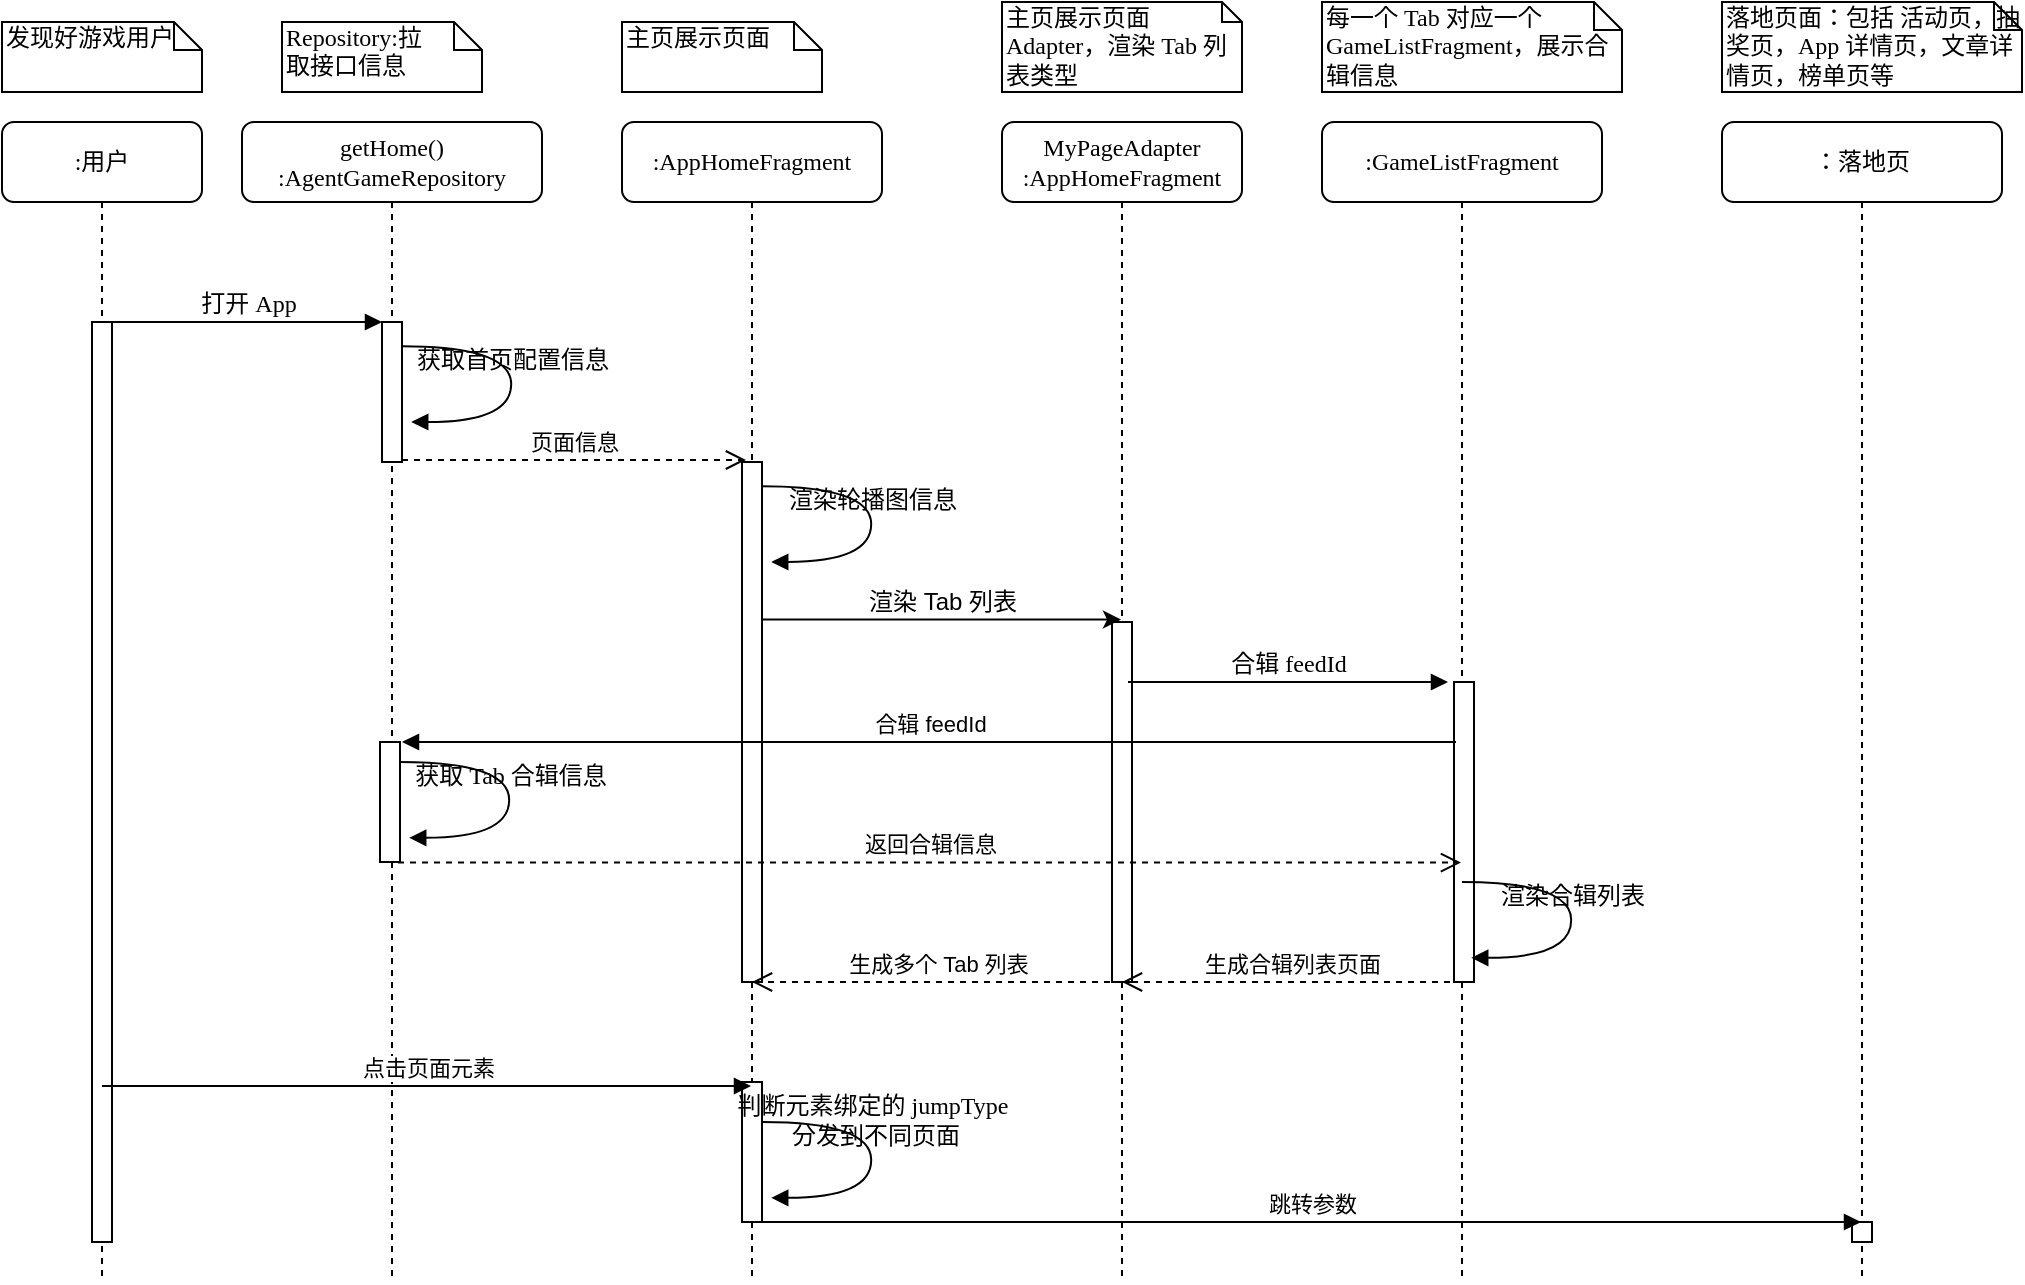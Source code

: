<mxfile version="14.2.7" type="github">
  <diagram name="Page-1" id="13e1069c-82ec-6db2-03f1-153e76fe0fe0">
    <mxGraphModel dx="1422" dy="762" grid="0" gridSize="10" guides="1" tooltips="1" connect="1" arrows="1" fold="1" page="1" pageScale="1" pageWidth="4681" pageHeight="3300" background="#ffffff" math="0" shadow="0">
      <root>
        <mxCell id="0" />
        <mxCell id="1" parent="0" />
        <mxCell id="7baba1c4bc27f4b0-2" value="getHome()&lt;br&gt;:AgentGameRepository" style="shape=umlLifeline;perimeter=lifelinePerimeter;whiteSpace=wrap;html=1;container=1;collapsible=0;recursiveResize=0;outlineConnect=0;rounded=1;shadow=0;comic=0;labelBackgroundColor=none;strokeWidth=1;fontFamily=Verdana;fontSize=12;align=center;" parent="1" vertex="1">
          <mxGeometry x="220" y="80" width="150" height="580" as="geometry" />
        </mxCell>
        <mxCell id="7baba1c4bc27f4b0-10" value="" style="html=1;points=[];perimeter=orthogonalPerimeter;rounded=0;shadow=0;comic=0;labelBackgroundColor=none;strokeWidth=1;fontFamily=Verdana;fontSize=12;align=center;" parent="7baba1c4bc27f4b0-2" vertex="1">
          <mxGeometry x="70" y="100" width="10" height="70" as="geometry" />
        </mxCell>
        <mxCell id="7baba1c4bc27f4b0-7" value=":GameListFragment" style="shape=umlLifeline;perimeter=lifelinePerimeter;whiteSpace=wrap;html=1;container=1;collapsible=0;recursiveResize=0;outlineConnect=0;rounded=1;shadow=0;comic=0;labelBackgroundColor=none;strokeWidth=1;fontFamily=Verdana;fontSize=12;align=center;" parent="1" vertex="1">
          <mxGeometry x="760" y="80" width="140" height="580" as="geometry" />
        </mxCell>
        <mxCell id="0LGsHGUQho07r74BYmYu-15" value="" style="html=1;points=[];perimeter=orthogonalPerimeter;rounded=0;shadow=0;comic=0;labelBackgroundColor=none;strokeWidth=1;fontFamily=Verdana;fontSize=12;align=center;" vertex="1" parent="7baba1c4bc27f4b0-7">
          <mxGeometry x="66" y="280" width="10" height="150" as="geometry" />
        </mxCell>
        <mxCell id="7baba1c4bc27f4b0-8" value=":用户" style="shape=umlLifeline;perimeter=lifelinePerimeter;whiteSpace=wrap;html=1;container=1;collapsible=0;recursiveResize=0;outlineConnect=0;rounded=1;shadow=0;comic=0;labelBackgroundColor=none;strokeWidth=1;fontFamily=Verdana;fontSize=12;align=center;" parent="1" vertex="1">
          <mxGeometry x="100" y="80" width="100" height="580" as="geometry" />
        </mxCell>
        <mxCell id="7baba1c4bc27f4b0-9" value="" style="html=1;points=[];perimeter=orthogonalPerimeter;rounded=0;shadow=0;comic=0;labelBackgroundColor=none;strokeWidth=1;fontFamily=Verdana;fontSize=12;align=center;" parent="7baba1c4bc27f4b0-8" vertex="1">
          <mxGeometry x="45" y="100" width="10" height="460" as="geometry" />
        </mxCell>
        <mxCell id="7baba1c4bc27f4b0-11" value="打开 App" style="html=1;verticalAlign=bottom;endArrow=block;entryX=0;entryY=0;labelBackgroundColor=none;fontFamily=Verdana;fontSize=12;edgeStyle=elbowEdgeStyle;elbow=vertical;" parent="1" source="7baba1c4bc27f4b0-9" target="7baba1c4bc27f4b0-10" edge="1">
          <mxGeometry relative="1" as="geometry">
            <mxPoint x="220" y="190" as="sourcePoint" />
            <Array as="points">
              <mxPoint x="190" y="180" />
              <mxPoint x="180" y="190" />
            </Array>
          </mxGeometry>
        </mxCell>
        <mxCell id="7baba1c4bc27f4b0-40" value="发现好游戏用户" style="shape=note;whiteSpace=wrap;html=1;size=14;verticalAlign=top;align=left;spacingTop=-6;rounded=0;shadow=0;comic=0;labelBackgroundColor=none;strokeWidth=1;fontFamily=Verdana;fontSize=12" parent="1" vertex="1">
          <mxGeometry x="100" y="30" width="100" height="35" as="geometry" />
        </mxCell>
        <mxCell id="7baba1c4bc27f4b0-41" value="Repository:拉&lt;br&gt;取接口信息" style="shape=note;whiteSpace=wrap;html=1;size=14;verticalAlign=top;align=left;spacingTop=-6;rounded=0;shadow=0;comic=0;labelBackgroundColor=none;strokeWidth=1;fontFamily=Verdana;fontSize=12" parent="1" vertex="1">
          <mxGeometry x="240" y="30" width="100" height="35" as="geometry" />
        </mxCell>
        <mxCell id="7baba1c4bc27f4b0-46" value="每一个 Tab 对应一个 GameListFragment，展示合辑信息" style="shape=note;whiteSpace=wrap;html=1;size=14;verticalAlign=top;align=left;spacingTop=-6;rounded=0;shadow=0;comic=0;labelBackgroundColor=none;strokeWidth=1;fontFamily=Verdana;fontSize=12" parent="1" vertex="1">
          <mxGeometry x="760" y="20" width="150" height="45" as="geometry" />
        </mxCell>
        <mxCell id="0LGsHGUQho07r74BYmYu-1" value="获取首页配置信息&lt;br&gt;" style="html=1;verticalAlign=bottom;endArrow=block;labelBackgroundColor=none;fontFamily=Verdana;fontSize=12;elbow=vertical;edgeStyle=orthogonalEdgeStyle;curved=1;entryX=1;entryY=0.286;entryPerimeter=0;exitX=1.038;exitY=0.345;exitPerimeter=0;" edge="1" parent="1">
          <mxGeometry relative="1" as="geometry">
            <mxPoint x="300.0" y="192.08" as="sourcePoint" />
            <mxPoint x="304.62" y="230" as="targetPoint" />
            <Array as="points">
              <mxPoint x="354.62" y="191.98" />
              <mxPoint x="354.62" y="229.98" />
            </Array>
          </mxGeometry>
        </mxCell>
        <mxCell id="0LGsHGUQho07r74BYmYu-2" value=":AppHomeFragment" style="shape=umlLifeline;perimeter=lifelinePerimeter;whiteSpace=wrap;html=1;container=1;collapsible=0;recursiveResize=0;outlineConnect=0;rounded=1;shadow=0;comic=0;labelBackgroundColor=none;strokeWidth=1;fontFamily=Verdana;fontSize=12;align=center;" vertex="1" parent="1">
          <mxGeometry x="410" y="80" width="130" height="580" as="geometry" />
        </mxCell>
        <mxCell id="0LGsHGUQho07r74BYmYu-3" value="" style="html=1;points=[];perimeter=orthogonalPerimeter;rounded=0;shadow=0;comic=0;labelBackgroundColor=none;strokeWidth=1;fontFamily=Verdana;fontSize=12;align=center;" vertex="1" parent="0LGsHGUQho07r74BYmYu-2">
          <mxGeometry x="60" y="170" width="10" height="260" as="geometry" />
        </mxCell>
        <mxCell id="0LGsHGUQho07r74BYmYu-28" value="" style="html=1;points=[];perimeter=orthogonalPerimeter;" vertex="1" parent="0LGsHGUQho07r74BYmYu-2">
          <mxGeometry x="60" y="480" width="10" height="70" as="geometry" />
        </mxCell>
        <mxCell id="0LGsHGUQho07r74BYmYu-4" value="主页展示页面" style="shape=note;whiteSpace=wrap;html=1;size=14;verticalAlign=top;align=left;spacingTop=-6;rounded=0;shadow=0;comic=0;labelBackgroundColor=none;strokeWidth=1;fontFamily=Verdana;fontSize=12" vertex="1" parent="1">
          <mxGeometry x="410" y="30" width="100" height="35" as="geometry" />
        </mxCell>
        <mxCell id="0LGsHGUQho07r74BYmYu-6" value="渲染轮播图信息" style="html=1;verticalAlign=bottom;endArrow=block;labelBackgroundColor=none;fontFamily=Verdana;fontSize=12;elbow=vertical;edgeStyle=orthogonalEdgeStyle;curved=1;entryX=1;entryY=0.286;entryPerimeter=0;exitX=1.038;exitY=0.345;exitPerimeter=0;" edge="1" parent="1">
          <mxGeometry relative="1" as="geometry">
            <mxPoint x="480.0" y="262.08" as="sourcePoint" />
            <mxPoint x="484.62" y="300" as="targetPoint" />
            <Array as="points">
              <mxPoint x="534.62" y="261.98" />
              <mxPoint x="534.62" y="299.98" />
            </Array>
          </mxGeometry>
        </mxCell>
        <mxCell id="0LGsHGUQho07r74BYmYu-8" value="MyPageAdapter&lt;br&gt;:AppHomeFragment" style="shape=umlLifeline;perimeter=lifelinePerimeter;whiteSpace=wrap;html=1;container=1;collapsible=0;recursiveResize=0;outlineConnect=0;rounded=1;shadow=0;comic=0;labelBackgroundColor=none;strokeWidth=1;fontFamily=Verdana;fontSize=12;align=center;" vertex="1" parent="1">
          <mxGeometry x="600" y="80" width="120" height="580" as="geometry" />
        </mxCell>
        <mxCell id="0LGsHGUQho07r74BYmYu-9" value="" style="html=1;points=[];perimeter=orthogonalPerimeter;rounded=0;shadow=0;comic=0;labelBackgroundColor=none;strokeWidth=1;fontFamily=Verdana;fontSize=12;align=center;" vertex="1" parent="0LGsHGUQho07r74BYmYu-8">
          <mxGeometry x="55" y="250" width="10" height="180" as="geometry" />
        </mxCell>
        <mxCell id="0LGsHGUQho07r74BYmYu-10" value="主页展示页面 Adapter，渲染 Tab 列表类型" style="shape=note;whiteSpace=wrap;html=1;size=10;verticalAlign=top;align=left;spacingTop=-6;rounded=0;shadow=0;comic=0;labelBackgroundColor=none;strokeWidth=1;fontFamily=Verdana;fontSize=12" vertex="1" parent="1">
          <mxGeometry x="600" y="20" width="120" height="45" as="geometry" />
        </mxCell>
        <mxCell id="0LGsHGUQho07r74BYmYu-13" value="" style="endArrow=classic;html=1;exitX=1;exitY=0.395;exitDx=0;exitDy=0;exitPerimeter=0;" edge="1" parent="1">
          <mxGeometry width="50" height="50" relative="1" as="geometry">
            <mxPoint x="480" y="328.8" as="sourcePoint" />
            <mxPoint x="659.5" y="328.8" as="targetPoint" />
          </mxGeometry>
        </mxCell>
        <mxCell id="0LGsHGUQho07r74BYmYu-14" value="渲染 Tab 列表" style="text;html=1;align=center;verticalAlign=middle;resizable=0;points=[];autosize=1;" vertex="1" parent="1">
          <mxGeometry x="525" y="310" width="90" height="20" as="geometry" />
        </mxCell>
        <mxCell id="0LGsHGUQho07r74BYmYu-16" value="合辑 feedId" style="html=1;verticalAlign=bottom;endArrow=block;labelBackgroundColor=none;fontFamily=Verdana;fontSize=12;edgeStyle=elbowEdgeStyle;elbow=vertical;" edge="1" parent="1">
          <mxGeometry relative="1" as="geometry">
            <mxPoint x="663" y="360" as="sourcePoint" />
            <Array as="points" />
            <mxPoint x="823" y="360" as="targetPoint" />
          </mxGeometry>
        </mxCell>
        <mxCell id="0LGsHGUQho07r74BYmYu-19" value="页面信息" style="html=1;verticalAlign=bottom;endArrow=open;dashed=1;endSize=8;entryX=0.2;entryY=-0.015;entryDx=0;entryDy=0;entryPerimeter=0;" edge="1" parent="1">
          <mxGeometry relative="1" as="geometry">
            <mxPoint x="300" y="249" as="sourcePoint" />
            <mxPoint x="472" y="249" as="targetPoint" />
          </mxGeometry>
        </mxCell>
        <mxCell id="0LGsHGUQho07r74BYmYu-20" value="合辑 feedId" style="html=1;verticalAlign=bottom;endArrow=block;exitX=0.1;exitY=0.2;exitDx=0;exitDy=0;exitPerimeter=0;" edge="1" parent="1" source="0LGsHGUQho07r74BYmYu-15">
          <mxGeometry width="80" relative="1" as="geometry">
            <mxPoint x="350" y="530" as="sourcePoint" />
            <mxPoint x="300" y="390" as="targetPoint" />
          </mxGeometry>
        </mxCell>
        <mxCell id="0LGsHGUQho07r74BYmYu-21" value="" style="html=1;points=[];perimeter=orthogonalPerimeter;" vertex="1" parent="1">
          <mxGeometry x="289" y="390" width="10" height="60" as="geometry" />
        </mxCell>
        <mxCell id="0LGsHGUQho07r74BYmYu-23" value="获取 Tab 合辑信息&lt;br&gt;" style="html=1;verticalAlign=bottom;endArrow=block;labelBackgroundColor=none;fontFamily=Verdana;fontSize=12;elbow=vertical;edgeStyle=orthogonalEdgeStyle;curved=1;entryX=1;entryY=0.286;entryPerimeter=0;exitX=1.038;exitY=0.345;exitPerimeter=0;" edge="1" parent="1">
          <mxGeometry relative="1" as="geometry">
            <mxPoint x="299" y="400.0" as="sourcePoint" />
            <mxPoint x="303.62" y="437.92" as="targetPoint" />
            <Array as="points">
              <mxPoint x="353.62" y="399.9" />
              <mxPoint x="353.62" y="437.9" />
            </Array>
          </mxGeometry>
        </mxCell>
        <mxCell id="0LGsHGUQho07r74BYmYu-24" value="返回合辑信息" style="html=1;verticalAlign=bottom;endArrow=open;dashed=1;endSize=8;exitX=0.9;exitY=0.738;exitDx=0;exitDy=0;exitPerimeter=0;" edge="1" parent="1">
          <mxGeometry relative="1" as="geometry">
            <mxPoint x="298" y="450.28" as="sourcePoint" />
            <mxPoint x="829.5" y="450.28" as="targetPoint" />
          </mxGeometry>
        </mxCell>
        <mxCell id="0LGsHGUQho07r74BYmYu-25" value="渲染合辑列表" style="html=1;verticalAlign=bottom;endArrow=block;labelBackgroundColor=none;fontFamily=Verdana;fontSize=12;elbow=vertical;edgeStyle=orthogonalEdgeStyle;curved=1;entryX=1;entryY=0.286;entryPerimeter=0;exitX=1.038;exitY=0.345;exitPerimeter=0;" edge="1" parent="1">
          <mxGeometry relative="1" as="geometry">
            <mxPoint x="830" y="460.0" as="sourcePoint" />
            <mxPoint x="834.62" y="497.92" as="targetPoint" />
            <Array as="points">
              <mxPoint x="884.62" y="459.9" />
              <mxPoint x="884.62" y="497.9" />
            </Array>
          </mxGeometry>
        </mxCell>
        <mxCell id="0LGsHGUQho07r74BYmYu-26" value="生成合辑列表页面" style="html=1;verticalAlign=bottom;endArrow=open;dashed=1;endSize=8;" edge="1" parent="1" target="0LGsHGUQho07r74BYmYu-8">
          <mxGeometry relative="1" as="geometry">
            <mxPoint x="830" y="510" as="sourcePoint" />
            <mxPoint x="750" y="510" as="targetPoint" />
          </mxGeometry>
        </mxCell>
        <mxCell id="0LGsHGUQho07r74BYmYu-27" value="生成多个 Tab 列表" style="html=1;verticalAlign=bottom;endArrow=open;dashed=1;endSize=8;" edge="1" parent="1" target="0LGsHGUQho07r74BYmYu-2">
          <mxGeometry relative="1" as="geometry">
            <mxPoint x="660" y="510" as="sourcePoint" />
            <mxPoint x="580" y="510" as="targetPoint" />
          </mxGeometry>
        </mxCell>
        <mxCell id="0LGsHGUQho07r74BYmYu-29" value="点击页面元素" style="html=1;verticalAlign=bottom;endArrow=block;" edge="1" parent="1">
          <mxGeometry width="80" relative="1" as="geometry">
            <mxPoint x="150" y="562" as="sourcePoint" />
            <mxPoint x="474.5" y="562" as="targetPoint" />
          </mxGeometry>
        </mxCell>
        <mxCell id="0LGsHGUQho07r74BYmYu-30" value="：落地页" style="shape=umlLifeline;perimeter=lifelinePerimeter;whiteSpace=wrap;html=1;container=1;collapsible=0;recursiveResize=0;outlineConnect=0;rounded=1;shadow=0;comic=0;labelBackgroundColor=none;strokeWidth=1;fontFamily=Verdana;fontSize=12;align=center;" vertex="1" parent="1">
          <mxGeometry x="960" y="80" width="140" height="580" as="geometry" />
        </mxCell>
        <mxCell id="0LGsHGUQho07r74BYmYu-32" value="落地页面：包括 活动页，抽奖页，App 详情页，文章详情页，榜单页等" style="shape=note;whiteSpace=wrap;html=1;size=14;verticalAlign=top;align=left;spacingTop=-6;rounded=0;shadow=0;comic=0;labelBackgroundColor=none;strokeWidth=1;fontFamily=Verdana;fontSize=12" vertex="1" parent="1">
          <mxGeometry x="960" y="20" width="150" height="45" as="geometry" />
        </mxCell>
        <mxCell id="0LGsHGUQho07r74BYmYu-33" value="判断元素绑定的 jumpType&lt;br&gt;&amp;nbsp;分发到不同页面" style="html=1;verticalAlign=bottom;endArrow=block;labelBackgroundColor=none;fontFamily=Verdana;fontSize=12;elbow=vertical;edgeStyle=orthogonalEdgeStyle;curved=1;entryX=1;entryY=0.286;entryPerimeter=0;exitX=1.038;exitY=0.345;exitPerimeter=0;" edge="1" parent="1">
          <mxGeometry relative="1" as="geometry">
            <mxPoint x="480" y="580" as="sourcePoint" />
            <mxPoint x="484.62" y="617.92" as="targetPoint" />
            <Array as="points">
              <mxPoint x="534.62" y="579.9" />
              <mxPoint x="534.62" y="617.9" />
            </Array>
          </mxGeometry>
        </mxCell>
        <mxCell id="0LGsHGUQho07r74BYmYu-31" value="" style="html=1;points=[];perimeter=orthogonalPerimeter;rounded=0;shadow=0;comic=0;labelBackgroundColor=none;strokeWidth=1;fontFamily=Verdana;fontSize=12;align=center;" vertex="1" parent="1">
          <mxGeometry x="1025" y="630" width="10" height="10" as="geometry" />
        </mxCell>
        <mxCell id="0LGsHGUQho07r74BYmYu-34" value="跳转参数" style="html=1;verticalAlign=bottom;endArrow=block;" edge="1" parent="1" target="0LGsHGUQho07r74BYmYu-30">
          <mxGeometry width="80" relative="1" as="geometry">
            <mxPoint x="480" y="630" as="sourcePoint" />
            <mxPoint x="560" y="630" as="targetPoint" />
          </mxGeometry>
        </mxCell>
      </root>
    </mxGraphModel>
  </diagram>
</mxfile>
